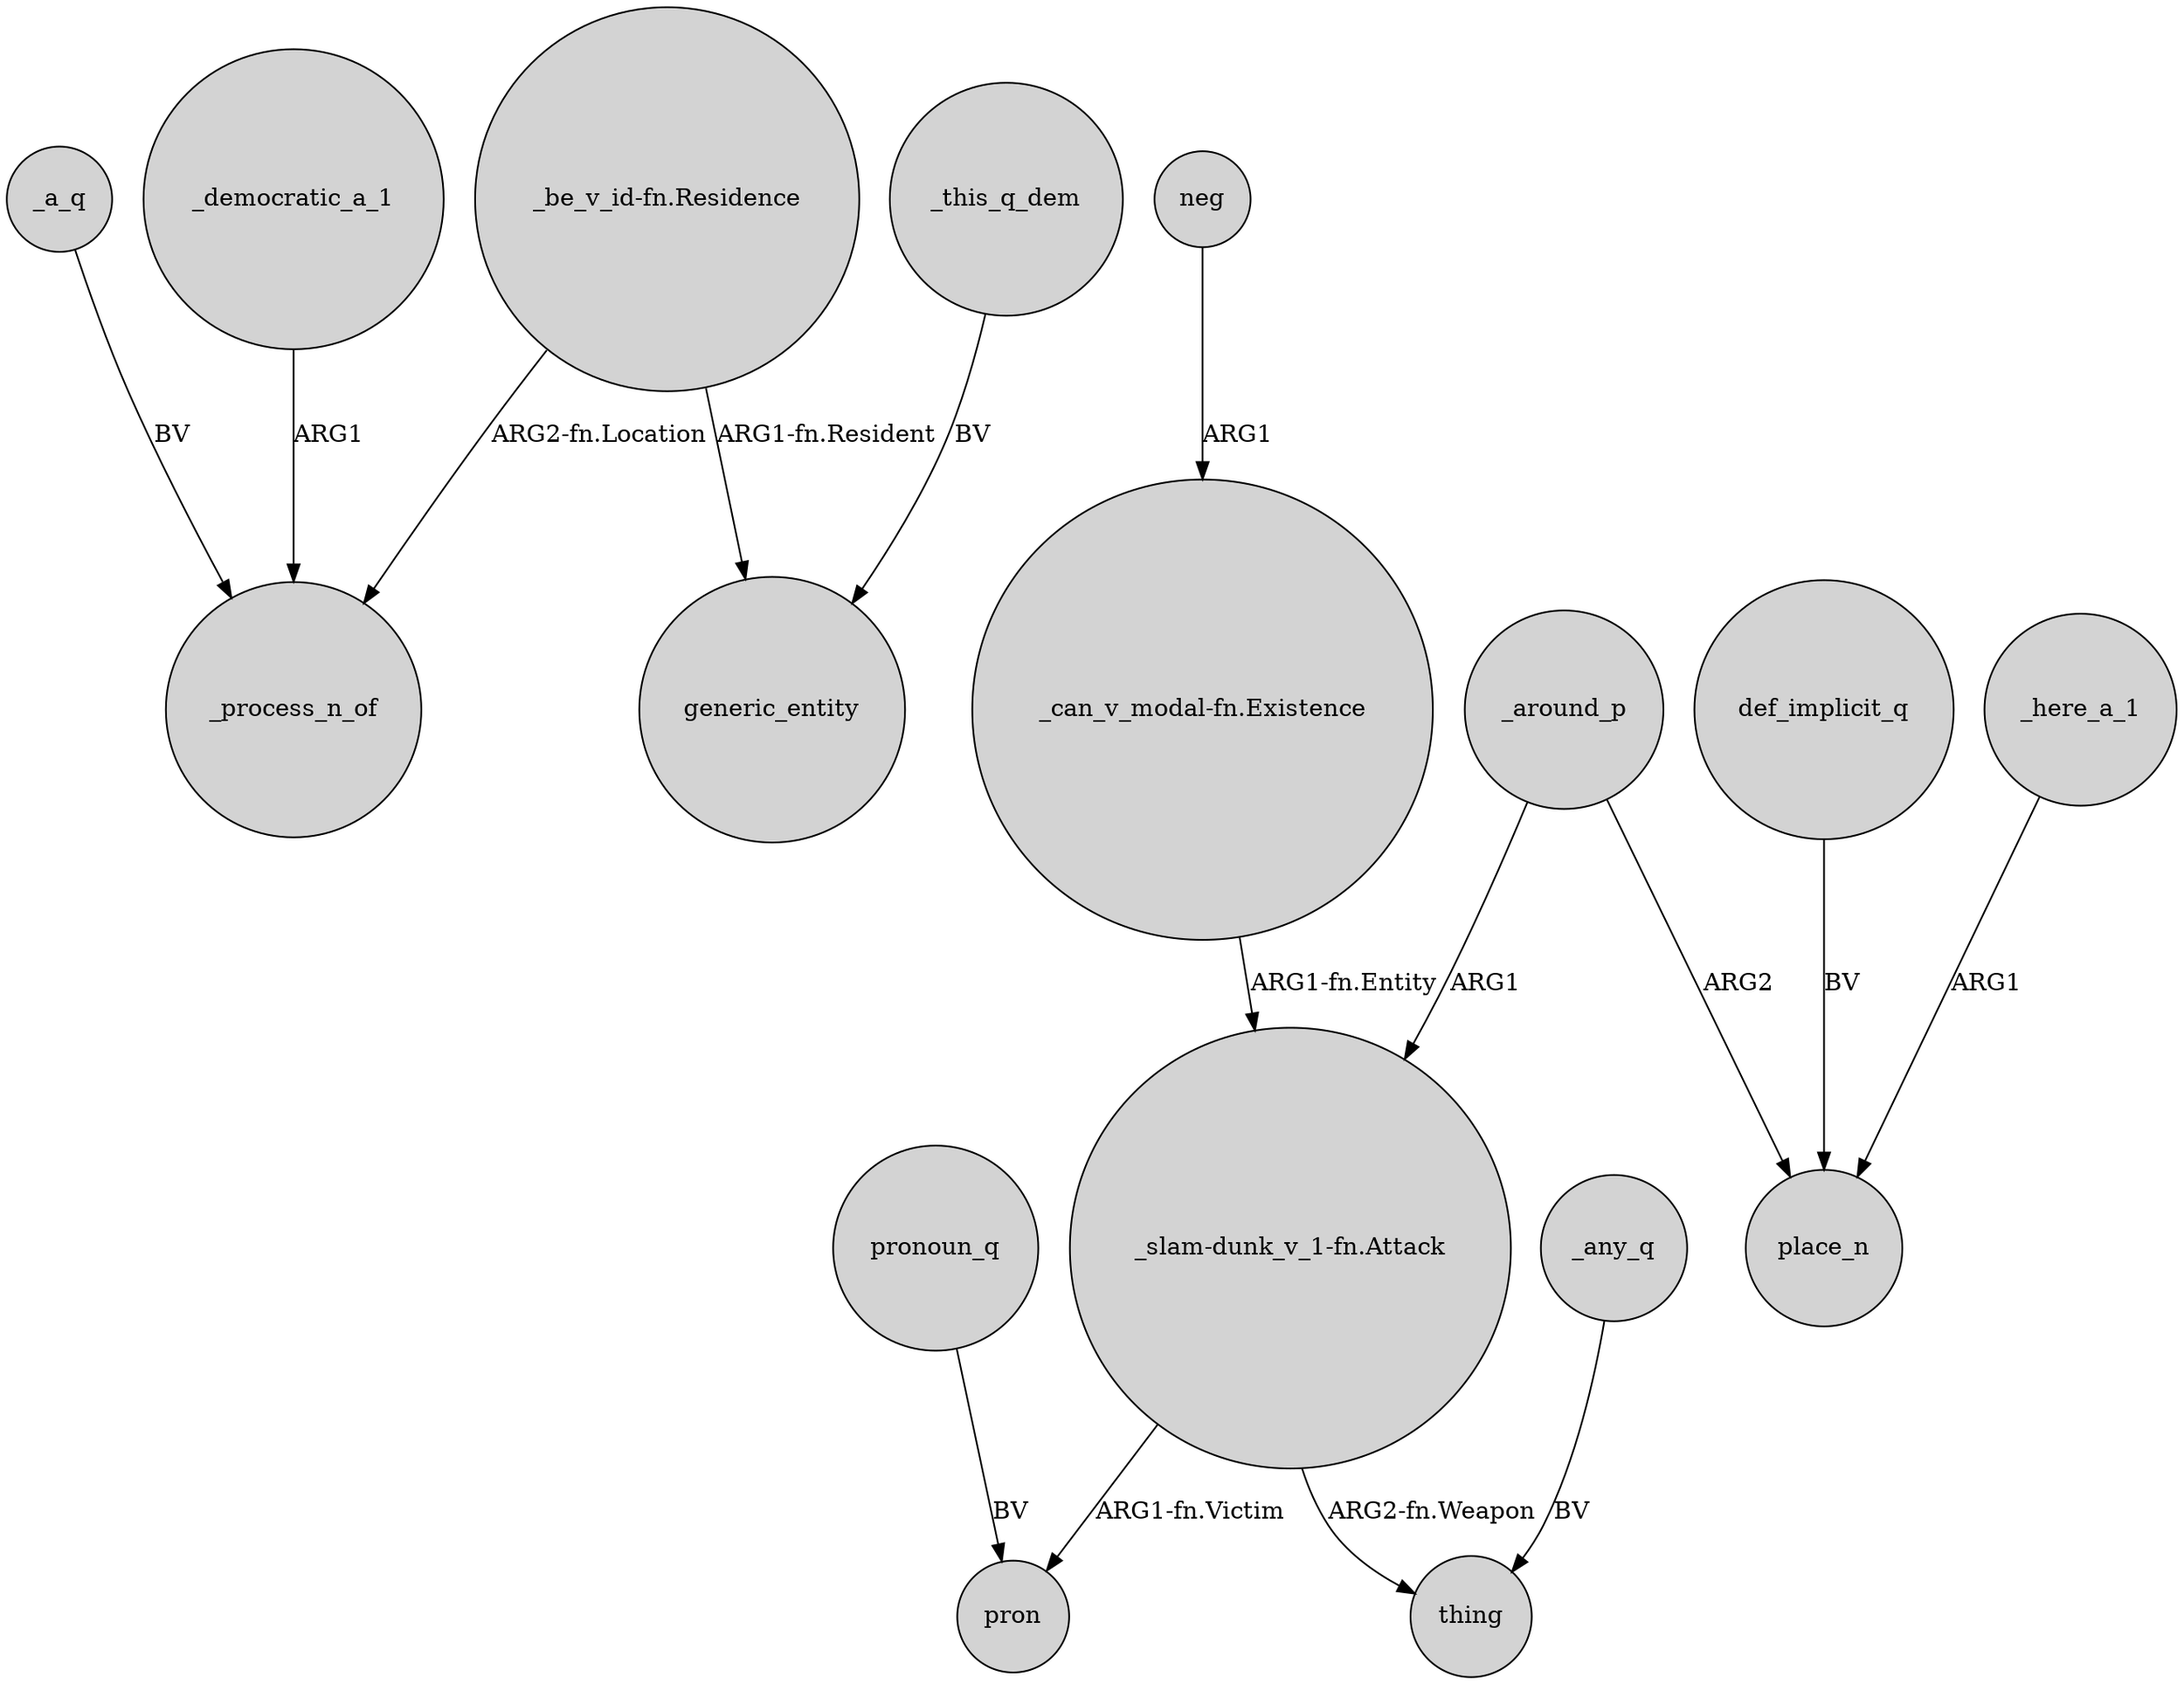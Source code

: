 digraph {
	node [shape=circle style=filled]
	_a_q -> _process_n_of [label=BV]
	"_slam-dunk_v_1-fn.Attack" -> pron [label="ARG1-fn.Victim"]
	"_can_v_modal-fn.Existence" -> "_slam-dunk_v_1-fn.Attack" [label="ARG1-fn.Entity"]
	_here_a_1 -> place_n [label=ARG1]
	_around_p -> "_slam-dunk_v_1-fn.Attack" [label=ARG1]
	def_implicit_q -> place_n [label=BV]
	_around_p -> place_n [label=ARG2]
	_democratic_a_1 -> _process_n_of [label=ARG1]
	"_be_v_id-fn.Residence" -> _process_n_of [label="ARG2-fn.Location"]
	pronoun_q -> pron [label=BV]
	"_be_v_id-fn.Residence" -> generic_entity [label="ARG1-fn.Resident"]
	_any_q -> thing [label=BV]
	neg -> "_can_v_modal-fn.Existence" [label=ARG1]
	_this_q_dem -> generic_entity [label=BV]
	"_slam-dunk_v_1-fn.Attack" -> thing [label="ARG2-fn.Weapon"]
}
